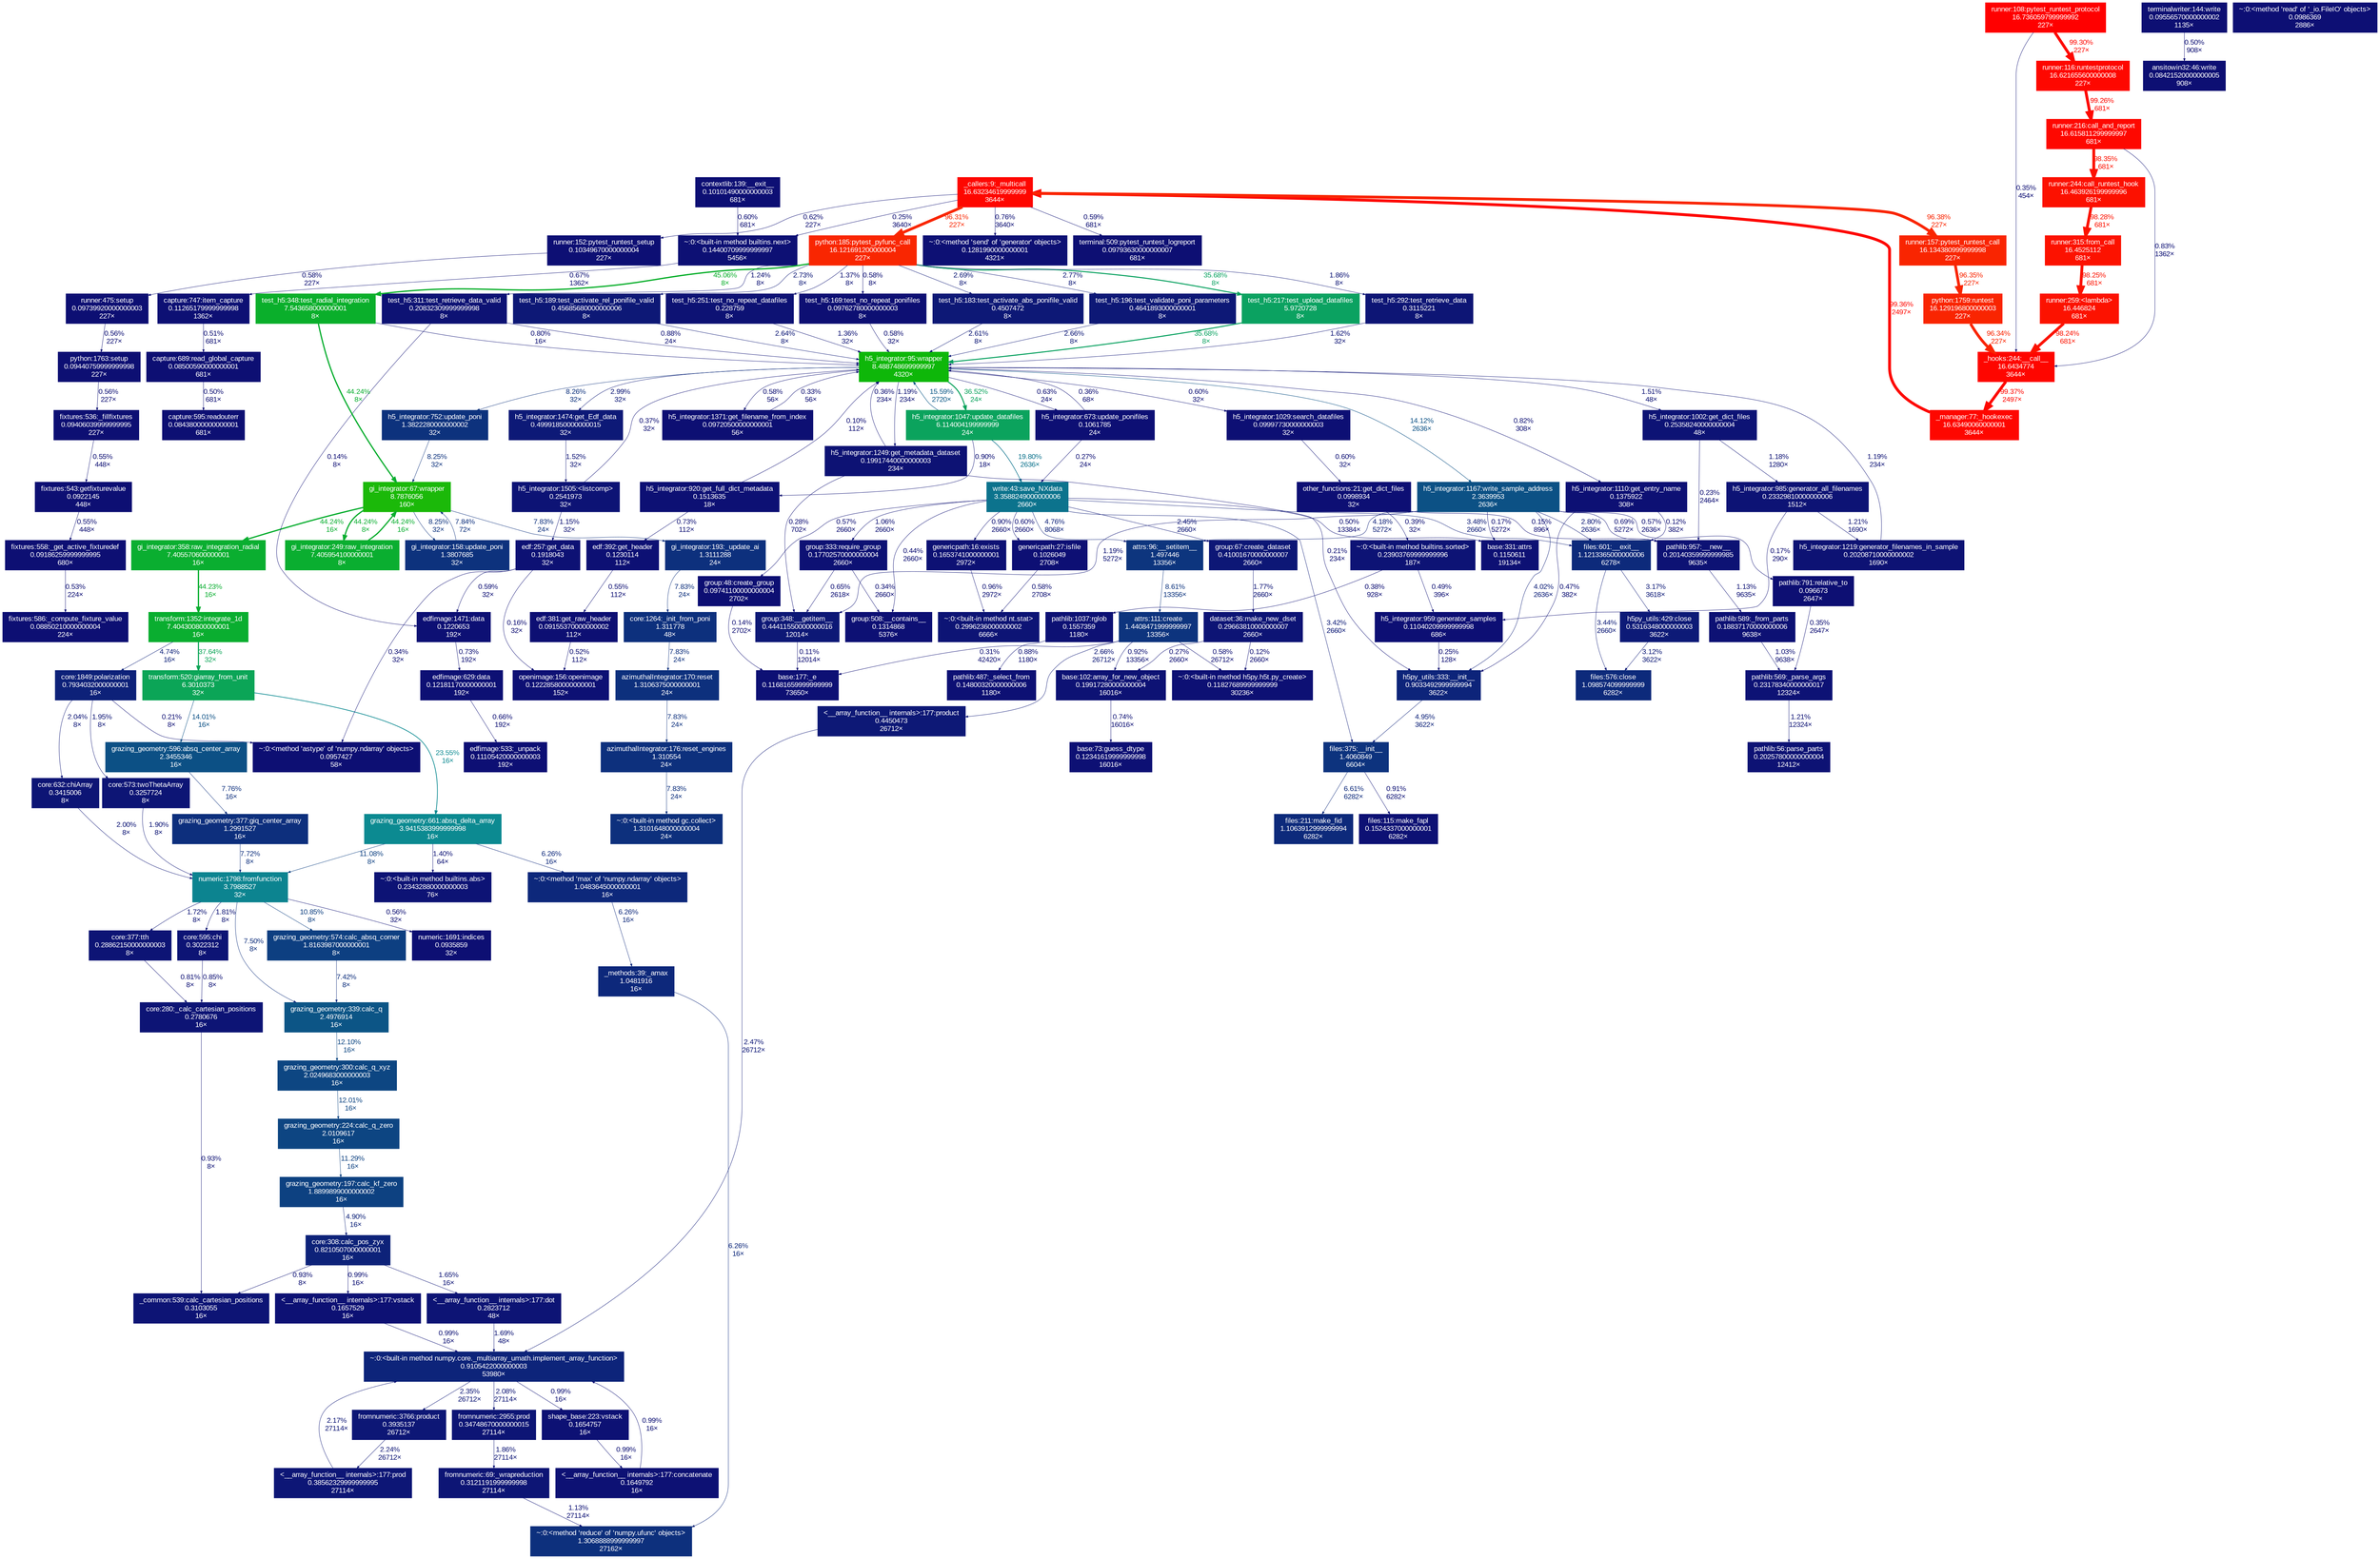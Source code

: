 digraph {
	graph [fontname=Arial, nodesep=0.125, ranksep=0.25];
	node [fontcolor=white, fontname=Arial, height=0, shape=box, style=filled, width=0];
	edge [fontname=Arial];
	66 [color="#0d0f74", fontcolor="#ffffff", fontsize="10.00", label="contextlib:139:__exit__\n0.10101490000000003\n681×", tooltip="C:\\ProgramData\\Anaconda3\\envs\\edgar\\lib\\contextlib.py"];
	66 -> 357 [arrowsize="0.35", color="#0d0f74", fontcolor="#0d0f74", fontsize="10.00", label="0.60%\n681×", labeldistance="0.50", penwidth="0.50"];
	67 [color="#0d1274", fontcolor="#ffffff", fontsize="10.00", label="pathlib:56:parse_parts\n0.20257800000000004\n12412×", tooltip="C:\\ProgramData\\Anaconda3\\envs\\edgar\\lib\\pathlib.py"];
	68 [color="#0d1275", fontcolor="#ffffff", fontsize="10.00", label="pathlib:569:_parse_args\n0.23178340000000017\n12324×", tooltip="C:\\ProgramData\\Anaconda3\\envs\\edgar\\lib\\pathlib.py"];
	68 -> 67 [arrowsize="0.35", color="#0d1274", fontcolor="#0d1274", fontsize="10.00", label="1.21%\n12324×", labeldistance="0.50", penwidth="0.50"];
	69 [color="#0d1174", fontcolor="#ffffff", fontsize="10.00", label="pathlib:1037:rglob\n0.1557359\n1180×", tooltip="C:\\ProgramData\\Anaconda3\\envs\\edgar\\lib\\pathlib.py"];
	69 -> 114 [arrowsize="0.35", color="#0d1074", fontcolor="#0d1074", fontsize="10.00", label="0.88%\n1180×", labeldistance="0.50", penwidth="0.50"];
	76 [color="#0d0f73", fontcolor="#ffffff", fontsize="10.00", label="pathlib:791:relative_to\n0.096673\n2647×", tooltip="C:\\ProgramData\\Anaconda3\\envs\\edgar\\lib\\pathlib.py"];
	76 -> 68 [arrowsize="0.35", color="#0d0e73", fontcolor="#0d0e73", fontsize="10.00", label="0.35%\n2647×", labeldistance="0.50", penwidth="0.50"];
	80 [color="#ff0000", fontcolor="#ffffff", fontsize="10.00", label="runner:108:pytest_runtest_protocol\n16.736059799999992\n227×", tooltip="C:\\ProgramData\\Anaconda3\\envs\\edgar\\lib\\site-packages\\_pytest\\runner.py"];
	80 -> 229 [arrowsize="0.35", color="#0d0e73", fontcolor="#0d0e73", fontsize="10.00", label="0.35%\n454×", labeldistance="0.50", penwidth="0.50"];
	80 -> 276 [arrowsize="1.00", color="#fe0700", fontcolor="#fe0700", fontsize="10.00", label="99.30%\n227×", labeldistance="3.97", penwidth="3.97"];
	86 [color="#0d1174", fontcolor="#ffffff", fontsize="10.00", label="pathlib:589:_from_parts\n0.18837170000000006\n9638×", tooltip="C:\\ProgramData\\Anaconda3\\envs\\edgar\\lib\\pathlib.py"];
	86 -> 68 [arrowsize="0.35", color="#0d1174", fontcolor="#0d1174", fontsize="10.00", label="1.03%\n9638×", labeldistance="0.50", penwidth="0.50"];
	87 [color="#0d1274", fontcolor="#ffffff", fontsize="10.00", label="pathlib:957:__new__\n0.20140359999999985\n9635×", tooltip="C:\\ProgramData\\Anaconda3\\envs\\edgar\\lib\\pathlib.py"];
	87 -> 86 [arrowsize="0.35", color="#0d1174", fontcolor="#0d1174", fontsize="10.00", label="1.13%\n9635×", labeldistance="0.50", penwidth="0.50"];
	101 [color="#0d1475", fontcolor="#ffffff", fontsize="10.00", label="~:0:<built-in method nt.stat>\n0.2996236000000002\n6666×", tooltip="~"];
	114 [color="#0d1074", fontcolor="#ffffff", fontsize="10.00", label="pathlib:487:_select_from\n0.14800320000000006\n1180×", tooltip="C:\\ProgramData\\Anaconda3\\envs\\edgar\\lib\\pathlib.py"];
	121 [color="#0d1074", fontcolor="#ffffff", fontsize="10.00", label="h5_integrator:920:get_full_dict_metadata\n0.1513635\n18×", tooltip="C:\\Users\\edgar1993a\\Work Folders\\Documents\\Python\\pyxscat\\pyxscat\\h5_integrator.py"];
	121 -> 156 [arrowsize="0.35", color="#0d0d73", fontcolor="#0d0d73", fontsize="10.00", label="0.10%\n112×", labeldistance="0.50", penwidth="0.50"];
	121 -> 482 [arrowsize="0.35", color="#0d1074", fontcolor="#0d1074", fontsize="10.00", label="0.73%\n112×", labeldistance="0.50", penwidth="0.50"];
	124 [color="#0d1876", fontcolor="#ffffff", fontsize="10.00", label="test_h5:189:test_activate_rel_ponifile_valid\n0.45685680000000006\n8×", tooltip="C:\\Users\\edgar1993a\\Work Folders\\Documents\\Python\\pyxscat\\pyxscat\\test\\test_h5.py"];
	124 -> 156 [arrowsize="0.35", color="#0d1876", fontcolor="#0d1876", fontsize="10.00", label="2.64%\n8×", labeldistance="0.50", penwidth="0.50"];
	125 [color="#0c5185", fontcolor="#ffffff", fontsize="10.00", label="h5_integrator:1167:write_sample_address\n2.3639953\n2636×", tooltip="C:\\Users\\edgar1993a\\Work Folders\\Documents\\Python\\pyxscat\\pyxscat\\h5_integrator.py"];
	125 -> 76 [arrowsize="0.35", color="#0d0f73", fontcolor="#0d0f73", fontsize="10.00", label="0.57%\n2636×", labeldistance="0.50", penwidth="0.50"];
	125 -> 87 [arrowsize="0.35", color="#0d1074", fontcolor="#0d1074", fontsize="10.00", label="0.69%\n5272×", labeldistance="0.50", penwidth="0.50"];
	125 -> 470 [arrowsize="0.35", color="#0d1e78", fontcolor="#0d1e78", fontsize="10.00", label="4.02%\n2636×", labeldistance="0.50", penwidth="0.50"];
	125 -> 584 [arrowsize="0.35", color="#0d1274", fontcolor="#0d1274", fontsize="10.00", label="1.19%\n5272×", labeldistance="0.50", penwidth="0.50"];
	125 -> 663 [arrowsize="0.35", color="#0d0d73", fontcolor="#0d0d73", fontsize="10.00", label="0.17%\n5272×", labeldistance="0.50", penwidth="0.50"];
	125 -> 719 [arrowsize="0.35", color="#0d1976", fontcolor="#0d1976", fontsize="10.00", label="2.80%\n2636×", labeldistance="0.50", penwidth="0.50"];
	125 -> 741 [arrowsize="0.35", color="#0d1f78", fontcolor="#0d1f78", fontsize="10.00", label="4.18%\n5272×", labeldistance="0.50", penwidth="0.50"];
	130 [color="#0d0f74", fontcolor="#ffffff", fontsize="10.00", label="other_functions:21:get_dict_files\n0.0998934\n32×", tooltip="C:\\Users\\edgar1993a\\Work Folders\\Documents\\Python\\pyxscat\\pyxscat\\other\\other_functions.py"];
	130 -> 87 [arrowsize="0.35", color="#0d0d73", fontcolor="#0d0d73", fontsize="10.00", label="0.15%\n896×", labeldistance="0.50", penwidth="0.50"];
	130 -> 853 [arrowsize="0.35", color="#0d0e73", fontcolor="#0d0e73", fontsize="10.00", label="0.39%\n32×", labeldistance="0.50", penwidth="0.50"];
	131 [color="#0d1375", fontcolor="#ffffff", fontsize="10.00", label="h5_integrator:1002:get_dict_files\n0.25358240000000004\n48×", tooltip="C:\\Users\\edgar1993a\\Work Folders\\Documents\\Python\\pyxscat\\pyxscat\\h5_integrator.py"];
	131 -> 87 [arrowsize="0.35", color="#0d0e73", fontcolor="#0d0e73", fontsize="10.00", label="0.23%\n2464×", labeldistance="0.50", penwidth="0.50"];
	131 -> 752 [arrowsize="0.35", color="#0d1274", fontcolor="#0d1274", fontsize="10.00", label="1.18%\n1280×", labeldistance="0.50", penwidth="0.50"];
	139 [color="#0d1074", fontcolor="#ffffff", fontsize="10.00", label="h5_integrator:1110:get_entry_name\n0.1375922\n308×", tooltip="C:\\Users\\edgar1993a\\Work Folders\\Documents\\Python\\pyxscat\\pyxscat\\h5_integrator.py"];
	139 -> 470 [arrowsize="0.35", color="#0d0f73", fontcolor="#0d0f73", fontsize="10.00", label="0.47%\n382×", labeldistance="0.50", penwidth="0.50"];
	139 -> 719 [arrowsize="0.35", color="#0d0d73", fontcolor="#0d0d73", fontsize="10.00", label="0.12%\n382×", labeldistance="0.50", penwidth="0.50"];
	156 [color="#0eb709", fontcolor="#ffffff", fontsize="10.00", label="h5_integrator:95:wrapper\n8.488748699999997\n4320×", tooltip="C:\\Users\\edgar1993a\\Work Folders\\Documents\\Python\\pyxscat\\pyxscat\\h5_integrator.py"];
	156 -> 125 [arrowsize="0.38", color="#0c5185", fontcolor="#0c5185", fontsize="10.00", label="14.12%\n2636×", labeldistance="0.56", penwidth="0.56"];
	156 -> 131 [arrowsize="0.35", color="#0d1375", fontcolor="#0d1375", fontsize="10.00", label="1.51%\n48×", labeldistance="0.50", penwidth="0.50"];
	156 -> 139 [arrowsize="0.35", color="#0d1074", fontcolor="#0d1074", fontsize="10.00", label="0.82%\n308×", labeldistance="0.50", penwidth="0.50"];
	156 -> 160 [arrowsize="0.35", color="#0d0f74", fontcolor="#0d0f74", fontsize="10.00", label="0.63%\n24×", labeldistance="0.50", penwidth="0.50"];
	156 -> 165 [arrowsize="0.60", color="#0ba35d", fontcolor="#0ba35d", fontsize="10.00", label="36.52%\n24×", labeldistance="1.46", penwidth="1.46"];
	156 -> 167 [arrowsize="0.35", color="#0d1977", fontcolor="#0d1977", fontsize="10.00", label="2.99%\n32×", labeldistance="0.50", penwidth="0.50"];
	156 -> 602 [arrowsize="0.35", color="#0d327d", fontcolor="#0d327d", fontsize="10.00", label="8.26%\n32×", labeldistance="0.50", penwidth="0.50"];
	156 -> 610 [arrowsize="0.35", color="#0d0f73", fontcolor="#0d0f73", fontsize="10.00", label="0.58%\n56×", labeldistance="0.50", penwidth="0.50"];
	156 -> 739 [arrowsize="0.35", color="#0d1274", fontcolor="#0d1274", fontsize="10.00", label="1.19%\n234×", labeldistance="0.50", penwidth="0.50"];
	156 -> 1044 [arrowsize="0.35", color="#0d0f74", fontcolor="#0d0f74", fontsize="10.00", label="0.60%\n32×", labeldistance="0.50", penwidth="0.50"];
	157 [color="#1bb909", fontcolor="#ffffff", fontsize="10.00", label="gi_integrator:67:wrapper\n8.7876056\n160×", tooltip="C:\\Users\\edgar1993a\\Work Folders\\Documents\\Python\\pyxscat\\pyxscat\\gi_integrator.py"];
	157 -> 164 [arrowsize="0.35", color="#0d307d", fontcolor="#0d307d", fontsize="10.00", label="7.83%\n24×", labeldistance="0.50", penwidth="0.50"];
	157 -> 168 [arrowsize="0.67", color="#0aae30", fontcolor="#0aae30", fontsize="10.00", label="44.24%\n16×", labeldistance="1.77", penwidth="1.77"];
	157 -> 511 [arrowsize="0.67", color="#0aae30", fontcolor="#0aae30", fontsize="10.00", label="44.24%\n8×", labeldistance="1.77", penwidth="1.77"];
	157 -> 776 [arrowsize="0.35", color="#0d327d", fontcolor="#0d327d", fontsize="10.00", label="8.25%\n32×", labeldistance="0.50", penwidth="0.50"];
	160 [color="#0d0f74", fontcolor="#ffffff", fontsize="10.00", label="h5_integrator:673:update_ponifiles\n0.1061785\n24×", tooltip="C:\\Users\\edgar1993a\\Work Folders\\Documents\\Python\\pyxscat\\pyxscat\\h5_integrator.py"];
	160 -> 156 [arrowsize="0.35", color="#0d0e73", fontcolor="#0d0e73", fontsize="10.00", label="0.36%\n68×", labeldistance="0.50", penwidth="0.50"];
	160 -> 731 [arrowsize="0.35", color="#0d0e73", fontcolor="#0d0e73", fontsize="10.00", label="0.27%\n24×", labeldistance="0.50", penwidth="0.50"];
	164 [color="#0d307d", fontcolor="#ffffff", fontsize="10.00", label="gi_integrator:193:_update_ai\n1.3111288\n24×", tooltip="C:\\Users\\edgar1993a\\Work Folders\\Documents\\Python\\pyxscat\\pyxscat\\gi_integrator.py"];
	164 -> 769 [arrowsize="0.35", color="#0d307d", fontcolor="#0d307d", fontsize="10.00", label="7.83%\n24×", labeldistance="0.50", penwidth="0.50"];
	165 [color="#0ba35d", fontcolor="#ffffff", fontsize="10.00", label="h5_integrator:1047:update_datafiles\n6.114004199999999\n24×", tooltip="C:\\Users\\edgar1993a\\Work Folders\\Documents\\Python\\pyxscat\\pyxscat\\h5_integrator.py"];
	165 -> 121 [arrowsize="0.35", color="#0d1074", fontcolor="#0d1074", fontsize="10.00", label="0.90%\n18×", labeldistance="0.50", penwidth="0.50"];
	165 -> 156 [arrowsize="0.39", color="#0c5987", fontcolor="#0c5987", fontsize="10.00", label="15.59%\n2720×", labeldistance="0.62", penwidth="0.62"];
	165 -> 731 [arrowsize="0.44", color="#0c728c", fontcolor="#0c728c", fontsize="10.00", label="19.80%\n2636×", labeldistance="0.79", penwidth="0.79"];
	167 [color="#0d1977", fontcolor="#ffffff", fontsize="10.00", label="h5_integrator:1474:get_Edf_data\n0.49991850000000015\n32×", tooltip="C:\\Users\\edgar1993a\\Work Folders\\Documents\\Python\\pyxscat\\pyxscat\\h5_integrator.py"];
	167 -> 761 [arrowsize="0.35", color="#0d1375", fontcolor="#0d1375", fontsize="10.00", label="1.52%\n32×", labeldistance="0.50", penwidth="0.50"];
	168 [color="#0aae30", fontcolor="#ffffff", fontsize="10.00", label="gi_integrator:358:raw_integration_radial\n7.405570600000001\n16×", tooltip="C:\\Users\\edgar1993a\\Work Folders\\Documents\\Python\\pyxscat\\pyxscat\\gi_integrator.py"];
	168 -> 537 [arrowsize="0.67", color="#0aae30", fontcolor="#0aae30", fontsize="10.00", label="44.23%\n16×", labeldistance="1.77", penwidth="1.77"];
	210 [color="#0d0f73", fontcolor="#ffffff", fontsize="10.00", label="ansitowin32:46:write\n0.08421520000000005\n908×", tooltip="C:\\ProgramData\\Anaconda3\\envs\\edgar\\lib\\site-packages\\colorama\\ansitowin32.py"];
	211 [color="#0d0f73", fontcolor="#ffffff", fontsize="10.00", label="terminalwriter:144:write\n0.09556570000000002\n1135×", tooltip="C:\\ProgramData\\Anaconda3\\envs\\edgar\\lib\\site-packages\\_pytest\\_io\\terminalwriter.py"];
	211 -> 210 [arrowsize="0.35", color="#0d0f73", fontcolor="#0d0f73", fontsize="10.00", label="0.50%\n908×", labeldistance="0.50", penwidth="0.50"];
	228 [color="#fe0700", fontcolor="#ffffff", fontsize="10.00", label="_manager:77:_hookexec\n16.63490060000001\n3644×", tooltip="C:\\ProgramData\\Anaconda3\\envs\\edgar\\lib\\site-packages\\pluggy\\_manager.py"];
	228 -> 230 [arrowsize="1.00", color="#fe0700", fontcolor="#fe0700", fontsize="10.00", label="99.36%\n2497×", labeldistance="3.97", penwidth="3.97"];
	229 [color="#fe0600", fontcolor="#ffffff", fontsize="10.00", label="_hooks:244:__call__\n16.6434774\n3644×", tooltip="C:\\ProgramData\\Anaconda3\\envs\\edgar\\lib\\site-packages\\pluggy\\_hooks.py"];
	229 -> 228 [arrowsize="1.00", color="#fe0700", fontcolor="#fe0700", fontsize="10.00", label="99.37%\n2497×", labeldistance="3.97", penwidth="3.97"];
	230 [color="#fe0700", fontcolor="#ffffff", fontsize="10.00", label="_callers:9:_multicall\n16.63234619999999\n3644×", tooltip="C:\\ProgramData\\Anaconda3\\envs\\edgar\\lib\\site-packages\\pluggy\\_callers.py"];
	230 -> 241 [arrowsize="0.35", color="#0d0f73", fontcolor="#0d0f73", fontsize="10.00", label="0.59%\n681×", labeldistance="0.50", penwidth="0.50"];
	230 -> 258 [arrowsize="0.98", color="#f92601", fontcolor="#f92601", fontsize="10.00", label="96.31%\n227×", labeldistance="3.85", penwidth="3.85"];
	230 -> 328 [arrowsize="0.35", color="#0d0f74", fontcolor="#0d0f74", fontsize="10.00", label="0.62%\n227×", labeldistance="0.50", penwidth="0.50"];
	230 -> 329 [arrowsize="0.98", color="#f92501", fontcolor="#f92501", fontsize="10.00", label="96.38%\n227×", labeldistance="3.86", penwidth="3.86"];
	230 -> 357 [arrowsize="0.35", color="#0d0e73", fontcolor="#0d0e73", fontsize="10.00", label="0.25%\n3640×", labeldistance="0.50", penwidth="0.50"];
	230 -> 358 [arrowsize="0.35", color="#0d1074", fontcolor="#0d1074", fontsize="10.00", label="0.76%\n3640×", labeldistance="0.50", penwidth="0.50"];
	238 [color="#fe0800", fontcolor="#ffffff", fontsize="10.00", label="runner:216:call_and_report\n16.615811299999997\n681×", tooltip="C:\\ProgramData\\Anaconda3\\envs\\edgar\\lib\\site-packages\\_pytest\\runner.py"];
	238 -> 229 [arrowsize="0.35", color="#0d1074", fontcolor="#0d1074", fontsize="10.00", label="0.83%\n1362×", labeldistance="0.50", penwidth="0.50"];
	238 -> 277 [arrowsize="0.99", color="#fc1100", fontcolor="#fc1100", fontsize="10.00", label="98.35%\n681×", labeldistance="3.93", penwidth="3.93"];
	239 [color="#fc1200", fontcolor="#ffffff", fontsize="10.00", label="runner:259:<lambda>\n16.446824\n681×", tooltip="C:\\ProgramData\\Anaconda3\\envs\\edgar\\lib\\site-packages\\_pytest\\runner.py"];
	239 -> 229 [arrowsize="0.99", color="#fc1200", fontcolor="#fc1200", fontsize="10.00", label="98.24%\n681×", labeldistance="3.93", penwidth="3.93"];
	240 [color="#f92501", fontcolor="#ffffff", fontsize="10.00", label="python:1759:runtest\n16.129196800000003\n227×", tooltip="C:\\ProgramData\\Anaconda3\\envs\\edgar\\lib\\site-packages\\_pytest\\python.py"];
	240 -> 229 [arrowsize="0.98", color="#f92501", fontcolor="#f92501", fontsize="10.00", label="96.34%\n227×", labeldistance="3.85", penwidth="3.85"];
	241 [color="#0d0f73", fontcolor="#ffffff", fontsize="10.00", label="terminal:509:pytest_runtest_logreport\n0.09793630000000007\n681×", tooltip="C:\\ProgramData\\Anaconda3\\envs\\edgar\\lib\\site-packages\\_pytest\\terminal.py"];
	258 [color="#f92601", fontcolor="#ffffff", fontsize="10.00", label="python:185:pytest_pyfunc_call\n16.121691200000004\n227×", tooltip="C:\\ProgramData\\Anaconda3\\envs\\edgar\\lib\\site-packages\\_pytest\\python.py"];
	258 -> 124 [arrowsize="0.35", color="#0d1876", fontcolor="#0d1876", fontsize="10.00", label="2.73%\n8×", labeldistance="0.50", penwidth="0.50"];
	258 -> 461 [arrowsize="0.35", color="#0d1274", fontcolor="#0d1274", fontsize="10.00", label="1.37%\n8×", labeldistance="0.50", penwidth="0.50"];
	258 -> 628 [arrowsize="0.35", color="#0d0f73", fontcolor="#0d0f73", fontsize="10.00", label="0.58%\n8×", labeldistance="0.50", penwidth="0.50"];
	258 -> 749 [arrowsize="0.35", color="#0d1876", fontcolor="#0d1876", fontsize="10.00", label="2.69%\n8×", labeldistance="0.50", penwidth="0.50"];
	258 -> 750 [arrowsize="0.35", color="#0d1876", fontcolor="#0d1876", fontsize="10.00", label="2.77%\n8×", labeldistance="0.50", penwidth="0.50"];
	258 -> 753 [arrowsize="0.60", color="#0ba261", fontcolor="#0ba261", fontsize="10.00", label="35.68%\n8×", labeldistance="1.43", penwidth="1.43"];
	258 -> 762 [arrowsize="0.35", color="#0d1575", fontcolor="#0d1575", fontsize="10.00", label="1.86%\n8×", labeldistance="0.50", penwidth="0.50"];
	258 -> 763 [arrowsize="0.35", color="#0d1274", fontcolor="#0d1274", fontsize="10.00", label="1.24%\n8×", labeldistance="0.50", penwidth="0.50"];
	258 -> 764 [arrowsize="0.67", color="#0aaf2b", fontcolor="#0aaf2b", fontsize="10.00", label="45.06%\n8×", labeldistance="1.80", penwidth="1.80"];
	276 [color="#fe0700", fontcolor="#ffffff", fontsize="10.00", label="runner:116:runtestprotocol\n16.621655600000008\n227×", tooltip="C:\\ProgramData\\Anaconda3\\envs\\edgar\\lib\\site-packages\\_pytest\\runner.py"];
	276 -> 238 [arrowsize="1.00", color="#fe0800", fontcolor="#fe0800", fontsize="10.00", label="99.26%\n681×", labeldistance="3.97", penwidth="3.97"];
	277 [color="#fc1100", fontcolor="#ffffff", fontsize="10.00", label="runner:244:call_runtest_hook\n16.463926199999996\n681×", tooltip="C:\\ProgramData\\Anaconda3\\envs\\edgar\\lib\\site-packages\\_pytest\\runner.py"];
	277 -> 332 [arrowsize="0.99", color="#fc1200", fontcolor="#fc1200", fontsize="10.00", label="98.28%\n681×", labeldistance="3.93", penwidth="3.93"];
	294 [color="#0d0f73", fontcolor="#ffffff", fontsize="10.00", label="runner:475:setup\n0.09739920000000003\n227×", tooltip="C:\\ProgramData\\Anaconda3\\envs\\edgar\\lib\\site-packages\\_pytest\\runner.py"];
	294 -> 319 [arrowsize="0.35", color="#0d0f73", fontcolor="#0d0f73", fontsize="10.00", label="0.56%\n227×", labeldistance="0.50", penwidth="0.50"];
	309 [color="#0d1074", fontcolor="#ffffff", fontsize="10.00", label="capture:747:item_capture\n0.11265179999999998\n1362×", tooltip="C:\\ProgramData\\Anaconda3\\envs\\edgar\\lib\\site-packages\\_pytest\\capture.py"];
	309 -> 354 [arrowsize="0.35", color="#0d0f73", fontcolor="#0d0f73", fontsize="10.00", label="0.51%\n681×", labeldistance="0.50", penwidth="0.50"];
	318 [color="#0d0f73", fontcolor="#ffffff", fontsize="10.00", label="fixtures:536:_fillfixtures\n0.09406039999999995\n227×", tooltip="C:\\ProgramData\\Anaconda3\\envs\\edgar\\lib\\site-packages\\_pytest\\fixtures.py"];
	318 -> 789 [arrowsize="0.35", color="#0d0f73", fontcolor="#0d0f73", fontsize="10.00", label="0.55%\n448×", labeldistance="0.50", penwidth="0.50"];
	319 [color="#0d0f73", fontcolor="#ffffff", fontsize="10.00", label="python:1763:setup\n0.09440759999999998\n227×", tooltip="C:\\ProgramData\\Anaconda3\\envs\\edgar\\lib\\site-packages\\_pytest\\python.py"];
	319 -> 318 [arrowsize="0.35", color="#0d0f73", fontcolor="#0d0f73", fontsize="10.00", label="0.56%\n227×", labeldistance="0.50", penwidth="0.50"];
	328 [color="#0d0f74", fontcolor="#ffffff", fontsize="10.00", label="runner:152:pytest_runtest_setup\n0.10349670000000004\n227×", tooltip="C:\\ProgramData\\Anaconda3\\envs\\edgar\\lib\\site-packages\\_pytest\\runner.py"];
	328 -> 294 [arrowsize="0.35", color="#0d0f73", fontcolor="#0d0f73", fontsize="10.00", label="0.58%\n227×", labeldistance="0.50", penwidth="0.50"];
	329 [color="#f92501", fontcolor="#ffffff", fontsize="10.00", label="runner:157:pytest_runtest_call\n16.134380999999998\n227×", tooltip="C:\\ProgramData\\Anaconda3\\envs\\edgar\\lib\\site-packages\\_pytest\\runner.py"];
	329 -> 240 [arrowsize="0.98", color="#f92501", fontcolor="#f92501", fontsize="10.00", label="96.35%\n227×", labeldistance="3.85", penwidth="3.85"];
	332 [color="#fc1200", fontcolor="#ffffff", fontsize="10.00", label="runner:315:from_call\n16.4525112\n681×", tooltip="C:\\ProgramData\\Anaconda3\\envs\\edgar\\lib\\site-packages\\_pytest\\runner.py"];
	332 -> 239 [arrowsize="0.99", color="#fc1200", fontcolor="#fc1200", fontsize="10.00", label="98.25%\n681×", labeldistance="3.93", penwidth="3.93"];
	349 [color="#0d0f73", fontcolor="#ffffff", fontsize="10.00", label="capture:595:readouterr\n0.08438000000000001\n681×", tooltip="C:\\ProgramData\\Anaconda3\\envs\\edgar\\lib\\site-packages\\_pytest\\capture.py"];
	354 [color="#0d0f73", fontcolor="#ffffff", fontsize="10.00", label="capture:689:read_global_capture\n0.08500590000000001\n681×", tooltip="C:\\ProgramData\\Anaconda3\\envs\\edgar\\lib\\site-packages\\_pytest\\capture.py"];
	354 -> 349 [arrowsize="0.35", color="#0d0f73", fontcolor="#0d0f73", fontsize="10.00", label="0.50%\n681×", labeldistance="0.50", penwidth="0.50"];
	357 [color="#0d1074", fontcolor="#ffffff", fontsize="10.00", label="~:0:<built-in method builtins.next>\n0.14400709999999997\n5456×", tooltip="~"];
	357 -> 309 [arrowsize="0.35", color="#0d1074", fontcolor="#0d1074", fontsize="10.00", label="0.67%\n1362×", labeldistance="0.50", penwidth="0.50"];
	358 [color="#0d1074", fontcolor="#ffffff", fontsize="10.00", label="~:0:<method 'send' of 'generator' objects>\n0.1281990000000001\n4321×", tooltip="~"];
	407 [color="#0d0f74", fontcolor="#ffffff", fontsize="10.00", label="genericpath:27:isfile\n0.1026049\n2708×", tooltip="C:\\ProgramData\\Anaconda3\\envs\\edgar\\lib\\genericpath.py"];
	407 -> 101 [arrowsize="0.35", color="#0d0f73", fontcolor="#0d0f73", fontsize="10.00", label="0.58%\n2708×", labeldistance="0.50", penwidth="0.50"];
	408 [color="#0d1174", fontcolor="#ffffff", fontsize="10.00", label="genericpath:16:exists\n0.1653741000000001\n2972×", tooltip="C:\\ProgramData\\Anaconda3\\envs\\edgar\\lib\\genericpath.py"];
	408 -> 101 [arrowsize="0.35", color="#0d1174", fontcolor="#0d1174", fontsize="10.00", label="0.96%\n2972×", labeldistance="0.50", penwidth="0.50"];
	436 [color="#0d0f74", fontcolor="#ffffff", fontsize="10.00", label="~:0:<method 'read' of '_io.FileIO' objects>\n0.0986369\n2886×", tooltip="~"];
	441 [color="#0d0f74", fontcolor="#ffffff", fontsize="10.00", label="edfimage:533:_unpack\n0.11105420000000003\n192×", tooltip="C:\\ProgramData\\Anaconda3\\envs\\edgar\\lib\\site-packages\\fabio\\edfimage.py"];
	461 [color="#0d1274", fontcolor="#ffffff", fontsize="10.00", label="test_h5:251:test_no_repeat_datafiles\n0.228759\n8×", tooltip="C:\\Users\\edgar1993a\\Work Folders\\Documents\\Python\\pyxscat\\pyxscat\\test\\test_h5.py"];
	461 -> 156 [arrowsize="0.35", color="#0d1274", fontcolor="#0d1274", fontsize="10.00", label="1.36%\n32×", labeldistance="0.50", penwidth="0.50"];
	466 [color="#0d1575", fontcolor="#ffffff", fontsize="10.00", label="core:573:twoThetaArray\n0.3257724\n8×", tooltip="C:\\ProgramData\\Anaconda3\\envs\\edgar\\lib\\site-packages\\pyFAI\\geometry\\core.py"];
	466 -> 1103 [arrowsize="0.35", color="#0d1575", fontcolor="#0d1575", fontsize="10.00", label="1.90%\n8×", labeldistance="0.50", penwidth="0.50"];
	467 [color="#0d1575", fontcolor="#ffffff", fontsize="10.00", label="core:632:chiArray\n0.3415006\n8×", tooltip="C:\\ProgramData\\Anaconda3\\envs\\edgar\\lib\\site-packages\\pyFAI\\geometry\\core.py"];
	467 -> 1103 [arrowsize="0.35", color="#0d1575", fontcolor="#0d1575", fontsize="10.00", label="2.00%\n8×", labeldistance="0.50", penwidth="0.50"];
	468 [color="#0d2179", fontcolor="#ffffff", fontsize="10.00", label="core:1849:polarization\n0.7934032000000001\n16×", tooltip="C:\\ProgramData\\Anaconda3\\envs\\edgar\\lib\\site-packages\\pyFAI\\geometry\\core.py"];
	468 -> 466 [arrowsize="0.35", color="#0d1575", fontcolor="#0d1575", fontsize="10.00", label="1.95%\n8×", labeldistance="0.50", penwidth="0.50"];
	468 -> 467 [arrowsize="0.35", color="#0d1575", fontcolor="#0d1575", fontsize="10.00", label="2.04%\n8×", labeldistance="0.50", penwidth="0.50"];
	468 -> 1094 [arrowsize="0.35", color="#0d0e73", fontcolor="#0d0e73", fontsize="10.00", label="0.21%\n8×", labeldistance="0.50", penwidth="0.50"];
	470 [color="#0d247a", fontcolor="#ffffff", fontsize="10.00", label="h5py_utils:333:__init__\n0.9033492999999994\n3622×", tooltip="C:\\ProgramData\\Anaconda3\\envs\\edgar\\lib\\site-packages\\silx\\io\\h5py_utils.py"];
	470 -> 566 [arrowsize="0.35", color="#0d2279", fontcolor="#0d2279", fontsize="10.00", label="4.95%\n3622×", labeldistance="0.50", penwidth="0.50"];
	475 [color="#0d307d", fontcolor="#ffffff", fontsize="10.00", label="azimuthalIntegrator:176:reset_engines\n1.310554\n24×", tooltip="C:\\ProgramData\\Anaconda3\\envs\\edgar\\lib\\site-packages\\pyFAI\\azimuthalIntegrator.py"];
	475 -> 982 [arrowsize="0.35", color="#0d307d", fontcolor="#0d307d", fontsize="10.00", label="7.83%\n24×", labeldistance="0.50", penwidth="0.50"];
	480 [color="#0d1575", fontcolor="#ffffff", fontsize="10.00", label="fromnumeric:69:_wrapreduction\n0.3121191999999998\n27114×", tooltip="C:\\ProgramData\\Anaconda3\\envs\\edgar\\lib\\site-packages\\numpy\\core\\fromnumeric.py"];
	480 -> 803 [arrowsize="0.35", color="#0d1174", fontcolor="#0d1174", fontsize="10.00", label="1.13%\n27114×", labeldistance="0.50", penwidth="0.50"];
	482 [color="#0d1074", fontcolor="#ffffff", fontsize="10.00", label="edf:392:get_header\n0.1230114\n112×", tooltip="C:\\Users\\edgar1993a\\Work Folders\\Documents\\Python\\pyxscat\\pyxscat\\edf.py"];
	482 -> 1031 [arrowsize="0.35", color="#0d0f73", fontcolor="#0d0f73", fontsize="10.00", label="0.55%\n112×", labeldistance="0.50", penwidth="0.50"];
	511 [color="#0aae30", fontcolor="#ffffff", fontsize="10.00", label="gi_integrator:249:raw_integration\n7.405954100000001\n8×", tooltip="C:\\Users\\edgar1993a\\Work Folders\\Documents\\Python\\pyxscat\\pyxscat\\gi_integrator.py"];
	511 -> 157 [arrowsize="0.67", color="#0aae30", fontcolor="#0aae30", fontsize="10.00", label="44.24%\n16×", labeldistance="1.77", penwidth="1.77"];
	537 [color="#0aae30", fontcolor="#ffffff", fontsize="10.00", label="transform:1352:integrate_1d\n7.404300800000001\n16×", tooltip="C:\\ProgramData\\Anaconda3\\envs\\edgar\\lib\\site-packages\\pygix\\transform.py"];
	537 -> 468 [arrowsize="0.35", color="#0d2179", fontcolor="#0d2179", fontsize="10.00", label="4.74%\n16×", labeldistance="0.50", penwidth="0.50"];
	537 -> 1159 [arrowsize="0.61", color="#0ba557", fontcolor="#0ba557", fontsize="10.00", label="37.64%\n32×", labeldistance="1.51", penwidth="1.51"];
	566 [color="#0d337e", fontcolor="#ffffff", fontsize="10.00", label="files:375:__init__\n1.4060849\n6604×", tooltip="C:\\ProgramData\\Anaconda3\\envs\\edgar\\lib\\site-packages\\h5py\\_hl\\files.py"];
	566 -> 661 [arrowsize="0.35", color="#0d2a7b", fontcolor="#0d2a7b", fontsize="10.00", label="6.61%\n6282×", labeldistance="0.50", penwidth="0.50"];
	566 -> 729 [arrowsize="0.35", color="#0d1174", fontcolor="#0d1174", fontsize="10.00", label="0.91%\n6282×", labeldistance="0.50", penwidth="0.50"];
	580 [color="#0d1074", fontcolor="#ffffff", fontsize="10.00", label="base:73:guess_dtype\n0.12341619999999998\n16016×", tooltip="C:\\ProgramData\\Anaconda3\\envs\\edgar\\lib\\site-packages\\h5py\\_hl\\base.py"];
	581 [color="#0d1274", fontcolor="#ffffff", fontsize="10.00", label="base:102:array_for_new_object\n0.19917280000000004\n16016×", tooltip="C:\\ProgramData\\Anaconda3\\envs\\edgar\\lib\\site-packages\\h5py\\_hl\\base.py"];
	581 -> 580 [arrowsize="0.35", color="#0d1074", fontcolor="#0d1074", fontsize="10.00", label="0.74%\n16016×", labeldistance="0.50", penwidth="0.50"];
	582 [color="#0d1074", fontcolor="#ffffff", fontsize="10.00", label="base:177:_e\n0.11681659999999999\n73650×", tooltip="C:\\ProgramData\\Anaconda3\\envs\\edgar\\lib\\site-packages\\h5py\\_hl\\base.py"];
	584 [color="#0d1876", fontcolor="#ffffff", fontsize="10.00", label="group:348:__getitem__\n0.44411550000000016\n12014×", tooltip="C:\\ProgramData\\Anaconda3\\envs\\edgar\\lib\\site-packages\\h5py\\_hl\\group.py"];
	584 -> 582 [arrowsize="0.35", color="#0d0d73", fontcolor="#0d0d73", fontsize="10.00", label="0.11%\n12014×", labeldistance="0.50", penwidth="0.50"];
	585 [color="#0d347e", fontcolor="#ffffff", fontsize="10.00", label="attrs:111:create\n1.4408471999999997\n13356×", tooltip="C:\\ProgramData\\Anaconda3\\envs\\edgar\\lib\\site-packages\\h5py\\_hl\\attrs.py"];
	585 -> 581 [arrowsize="0.35", color="#0d1174", fontcolor="#0d1174", fontsize="10.00", label="0.92%\n13356×", labeldistance="0.50", penwidth="0.50"];
	585 -> 582 [arrowsize="0.35", color="#0d0e73", fontcolor="#0d0e73", fontsize="10.00", label="0.31%\n42420×", labeldistance="0.50", penwidth="0.50"];
	585 -> 704 [arrowsize="0.35", color="#0d1876", fontcolor="#0d1876", fontsize="10.00", label="2.66%\n26712×", labeldistance="0.50", penwidth="0.50"];
	585 -> 820 [arrowsize="0.35", color="#0d0f73", fontcolor="#0d0f73", fontsize="10.00", label="0.58%\n26712×", labeldistance="0.50", penwidth="0.50"];
	596 [color="#0d1475", fontcolor="#ffffff", fontsize="10.00", label="dataset:36:make_new_dset\n0.29663810000000007\n2660×", tooltip="C:\\ProgramData\\Anaconda3\\envs\\edgar\\lib\\site-packages\\h5py\\_hl\\dataset.py"];
	596 -> 581 [arrowsize="0.35", color="#0d0e73", fontcolor="#0d0e73", fontsize="10.00", label="0.27%\n2660×", labeldistance="0.50", penwidth="0.50"];
	596 -> 820 [arrowsize="0.35", color="#0d0d73", fontcolor="#0d0d73", fontsize="10.00", label="0.12%\n2660×", labeldistance="0.50", penwidth="0.50"];
	602 [color="#0d327d", fontcolor="#ffffff", fontsize="10.00", label="h5_integrator:752:update_poni\n1.3822280000000002\n32×", tooltip="C:\\Users\\edgar1993a\\Work Folders\\Documents\\Python\\pyxscat\\pyxscat\\h5_integrator.py"];
	602 -> 157 [arrowsize="0.35", color="#0d327d", fontcolor="#0d327d", fontsize="10.00", label="8.25%\n32×", labeldistance="0.50", penwidth="0.50"];
	607 [color="#0d1174", fontcolor="#ffffff", fontsize="10.00", label="group:333:require_group\n0.17702570000000004\n2660×", tooltip="C:\\ProgramData\\Anaconda3\\envs\\edgar\\lib\\site-packages\\h5py\\_hl\\group.py"];
	607 -> 584 [arrowsize="0.35", color="#0d0f74", fontcolor="#0d0f74", fontsize="10.00", label="0.65%\n2618×", labeldistance="0.50", penwidth="0.50"];
	607 -> 665 [arrowsize="0.35", color="#0d0e73", fontcolor="#0d0e73", fontsize="10.00", label="0.34%\n2660×", labeldistance="0.50", penwidth="0.50"];
	609 [color="#0d1074", fontcolor="#ffffff", fontsize="10.00", label="openimage:156:openimage\n0.12228580000000001\n152×", tooltip="C:\\ProgramData\\Anaconda3\\envs\\edgar\\lib\\site-packages\\fabio\\openimage.py"];
	610 [color="#0d0f73", fontcolor="#ffffff", fontsize="10.00", label="h5_integrator:1371:get_filename_from_index\n0.09720500000000001\n56×", tooltip="C:\\Users\\edgar1993a\\Work Folders\\Documents\\Python\\pyxscat\\pyxscat\\h5_integrator.py"];
	610 -> 156 [arrowsize="0.35", color="#0d0e73", fontcolor="#0d0e73", fontsize="10.00", label="0.33%\n56×", labeldistance="0.50", penwidth="0.50"];
	612 [color="#0d1174", fontcolor="#ffffff", fontsize="10.00", label="shape_base:223:vstack\n0.1654757\n16×", tooltip="C:\\ProgramData\\Anaconda3\\envs\\edgar\\lib\\site-packages\\numpy\\core\\shape_base.py"];
	612 -> 795 [arrowsize="0.35", color="#0d1174", fontcolor="#0d1174", fontsize="10.00", label="0.99%\n16×", labeldistance="0.50", penwidth="0.50"];
	628 [color="#0d0f73", fontcolor="#ffffff", fontsize="10.00", label="test_h5:169:test_no_repeat_ponifiles\n0.09762780000000003\n8×", tooltip="C:\\Users\\edgar1993a\\Work Folders\\Documents\\Python\\pyxscat\\pyxscat\\test\\test_h5.py"];
	628 -> 156 [arrowsize="0.35", color="#0d0f73", fontcolor="#0d0f73", fontsize="10.00", label="0.58%\n32×", labeldistance="0.50", penwidth="0.50"];
	640 [color="#0d0f73", fontcolor="#ffffff", fontsize="10.00", label="numeric:1691:indices\n0.0935859\n32×", tooltip="C:\\ProgramData\\Anaconda3\\envs\\edgar\\lib\\site-packages\\numpy\\core\\numeric.py"];
	661 [color="#0d2a7b", fontcolor="#ffffff", fontsize="10.00", label="files:211:make_fid\n1.1063912999999994\n6282×", tooltip="C:\\ProgramData\\Anaconda3\\envs\\edgar\\lib\\site-packages\\h5py\\_hl\\files.py"];
	663 [color="#0d1074", fontcolor="#ffffff", fontsize="10.00", label="base:331:attrs\n0.1150611\n19134×", tooltip="C:\\ProgramData\\Anaconda3\\envs\\edgar\\lib\\site-packages\\h5py\\_hl\\base.py"];
	664 [color="#0d0f73", fontcolor="#ffffff", fontsize="10.00", label="group:48:create_group\n0.09741100000000004\n2702×", tooltip="C:\\ProgramData\\Anaconda3\\envs\\edgar\\lib\\site-packages\\h5py\\_hl\\group.py"];
	664 -> 582 [arrowsize="0.35", color="#0d0d73", fontcolor="#0d0d73", fontsize="10.00", label="0.14%\n2702×", labeldistance="0.50", penwidth="0.50"];
	665 [color="#0d1074", fontcolor="#ffffff", fontsize="10.00", label="group:508:__contains__\n0.1314868\n5376×", tooltip="C:\\ProgramData\\Anaconda3\\envs\\edgar\\lib\\site-packages\\h5py\\_hl\\group.py"];
	669 [color="#0d0f73", fontcolor="#ffffff", fontsize="10.00", label="fixtures:586:_compute_fixture_value\n0.08850210000000004\n224×", tooltip="C:\\ProgramData\\Anaconda3\\envs\\edgar\\lib\\site-packages\\_pytest\\fixtures.py"];
	697 [color="#0d2f7d", fontcolor="#ffffff", fontsize="10.00", label="grazing_geometry:377:giq_center_array\n1.2991527\n16×", tooltip="C:\\ProgramData\\Anaconda3\\envs\\edgar\\lib\\site-packages\\pygix\\grazing_geometry.py"];
	697 -> 1103 [arrowsize="0.35", color="#0d2f7d", fontcolor="#0d2f7d", fontsize="10.00", label="7.72%\n8×", labeldistance="0.50", penwidth="0.50"];
	698 [color="#0c8a91", fontcolor="#ffffff", fontsize="10.00", label="grazing_geometry:661:absq_delta_array\n3.9415383999999998\n16×", tooltip="C:\\ProgramData\\Anaconda3\\envs\\edgar\\lib\\site-packages\\pygix\\grazing_geometry.py"];
	698 -> 1103 [arrowsize="0.35", color="#0d4081", fontcolor="#0d4081", fontsize="10.00", label="11.08%\n8×", labeldistance="0.50", penwidth="0.50"];
	698 -> 1108 [arrowsize="0.35", color="#0d287b", fontcolor="#0d287b", fontsize="10.00", label="6.26%\n16×", labeldistance="0.50", penwidth="0.50"];
	698 -> 1193 [arrowsize="0.35", color="#0d1375", fontcolor="#0d1375", fontsize="10.00", label="1.40%\n64×", labeldistance="0.50", penwidth="0.50"];
	701 [color="#0d1575", fontcolor="#ffffff", fontsize="10.00", label="fromnumeric:2955:prod\n0.34748670000000015\n27114×", tooltip="C:\\ProgramData\\Anaconda3\\envs\\edgar\\lib\\site-packages\\numpy\\core\\fromnumeric.py"];
	701 -> 480 [arrowsize="0.35", color="#0d1575", fontcolor="#0d1575", fontsize="10.00", label="1.86%\n27114×", labeldistance="0.50", penwidth="0.50"];
	703 [color="#0d1676", fontcolor="#ffffff", fontsize="10.00", label="<__array_function__ internals>:177:prod\n0.38562329999999995\n27114×", tooltip="<__array_function__ internals>"];
	703 -> 705 [arrowsize="0.35", color="#0d1676", fontcolor="#0d1676", fontsize="10.00", label="2.17%\n27114×", labeldistance="0.50", penwidth="0.50"];
	704 [color="#0d1876", fontcolor="#ffffff", fontsize="10.00", label="<__array_function__ internals>:177:product\n0.4450473\n26712×", tooltip="<__array_function__ internals>"];
	704 -> 705 [arrowsize="0.35", color="#0d1776", fontcolor="#0d1776", fontsize="10.00", label="2.47%\n26712×", labeldistance="0.50", penwidth="0.50"];
	705 [color="#0d247a", fontcolor="#ffffff", fontsize="10.00", label="~:0:<built-in method numpy.core._multiarray_umath.implement_array_function>\n0.9105422000000003\n53980×", tooltip="~"];
	705 -> 612 [arrowsize="0.35", color="#0d1174", fontcolor="#0d1174", fontsize="10.00", label="0.99%\n16×", labeldistance="0.50", penwidth="0.50"];
	705 -> 701 [arrowsize="0.35", color="#0d1575", fontcolor="#0d1575", fontsize="10.00", label="2.08%\n27114×", labeldistance="0.50", penwidth="0.50"];
	705 -> 706 [arrowsize="0.35", color="#0d1776", fontcolor="#0d1776", fontsize="10.00", label="2.35%\n26712×", labeldistance="0.50", penwidth="0.50"];
	706 [color="#0d1776", fontcolor="#ffffff", fontsize="10.00", label="fromnumeric:3766:product\n0.3935137\n26712×", tooltip="C:\\ProgramData\\Anaconda3\\envs\\edgar\\lib\\site-packages\\numpy\\core\\fromnumeric.py"];
	706 -> 703 [arrowsize="0.35", color="#0d1676", fontcolor="#0d1676", fontsize="10.00", label="2.24%\n26712×", labeldistance="0.50", penwidth="0.50"];
	715 [color="#0d1776", fontcolor="#ffffff", fontsize="10.00", label="group:67:create_dataset\n0.41001670000000007\n2660×", tooltip="C:\\ProgramData\\Anaconda3\\envs\\edgar\\lib\\site-packages\\h5py\\_hl\\group.py"];
	715 -> 596 [arrowsize="0.35", color="#0d1475", fontcolor="#0d1475", fontsize="10.00", label="1.77%\n2660×", labeldistance="0.50", penwidth="0.50"];
	718 [color="#0d2a7b", fontcolor="#ffffff", fontsize="10.00", label="files:576:close\n1.098574099999999\n6282×", tooltip="C:\\ProgramData\\Anaconda3\\envs\\edgar\\lib\\site-packages\\h5py\\_hl\\files.py"];
	719 [color="#0d2a7b", fontcolor="#ffffff", fontsize="10.00", label="files:601:__exit__\n1.1213365000000006\n6278×", tooltip="C:\\ProgramData\\Anaconda3\\envs\\edgar\\lib\\site-packages\\h5py\\_hl\\files.py"];
	719 -> 718 [arrowsize="0.35", color="#0d1b77", fontcolor="#0d1b77", fontsize="10.00", label="3.44%\n2660×", labeldistance="0.50", penwidth="0.50"];
	719 -> 732 [arrowsize="0.35", color="#0d1a77", fontcolor="#0d1a77", fontsize="10.00", label="3.17%\n3618×", labeldistance="0.50", penwidth="0.50"];
	729 [color="#0d1174", fontcolor="#ffffff", fontsize="10.00", label="files:115:make_fapl\n0.1524337000000001\n6282×", tooltip="C:\\ProgramData\\Anaconda3\\envs\\edgar\\lib\\site-packages\\h5py\\_hl\\files.py"];
	731 [color="#0c738d", fontcolor="#ffffff", fontsize="10.00", label="write:43:save_NXdata\n3.3588249000000006\n2660×", tooltip="C:\\ProgramData\\Anaconda3\\envs\\edgar\\lib\\site-packages\\silx\\io\\nxdata\\write.py"];
	731 -> 407 [arrowsize="0.35", color="#0d0f74", fontcolor="#0d0f74", fontsize="10.00", label="0.60%\n2660×", labeldistance="0.50", penwidth="0.50"];
	731 -> 408 [arrowsize="0.35", color="#0d1074", fontcolor="#0d1074", fontsize="10.00", label="0.90%\n2660×", labeldistance="0.50", penwidth="0.50"];
	731 -> 566 [arrowsize="0.35", color="#0d1b77", fontcolor="#0d1b77", fontsize="10.00", label="3.42%\n2660×", labeldistance="0.50", penwidth="0.50"];
	731 -> 607 [arrowsize="0.35", color="#0d1174", fontcolor="#0d1174", fontsize="10.00", label="1.06%\n2660×", labeldistance="0.50", penwidth="0.50"];
	731 -> 663 [arrowsize="0.35", color="#0d0f73", fontcolor="#0d0f73", fontsize="10.00", label="0.50%\n13384×", labeldistance="0.50", penwidth="0.50"];
	731 -> 664 [arrowsize="0.35", color="#0d0f73", fontcolor="#0d0f73", fontsize="10.00", label="0.57%\n2660×", labeldistance="0.50", penwidth="0.50"];
	731 -> 665 [arrowsize="0.35", color="#0d0f73", fontcolor="#0d0f73", fontsize="10.00", label="0.44%\n2660×", labeldistance="0.50", penwidth="0.50"];
	731 -> 715 [arrowsize="0.35", color="#0d1776", fontcolor="#0d1776", fontsize="10.00", label="2.45%\n2660×", labeldistance="0.50", penwidth="0.50"];
	731 -> 719 [arrowsize="0.35", color="#0d1c77", fontcolor="#0d1c77", fontsize="10.00", label="3.48%\n2660×", labeldistance="0.50", penwidth="0.50"];
	731 -> 741 [arrowsize="0.35", color="#0d2179", fontcolor="#0d2179", fontsize="10.00", label="4.76%\n8068×", labeldistance="0.50", penwidth="0.50"];
	732 [color="#0d1a77", fontcolor="#ffffff", fontsize="10.00", label="h5py_utils:429:close\n0.5316348000000003\n3622×", tooltip="C:\\ProgramData\\Anaconda3\\envs\\edgar\\lib\\site-packages\\silx\\io\\h5py_utils.py"];
	732 -> 718 [arrowsize="0.35", color="#0d1a77", fontcolor="#0d1a77", fontsize="10.00", label="3.12%\n3622×", labeldistance="0.50", penwidth="0.50"];
	737 [color="#0d0f74", fontcolor="#ffffff", fontsize="10.00", label="h5_integrator:959:generator_samples\n0.11040209999999998\n686×", tooltip="C:\\Users\\edgar1993a\\Work Folders\\Documents\\Python\\pyxscat\\pyxscat\\h5_integrator.py"];
	737 -> 470 [arrowsize="0.35", color="#0d0e73", fontcolor="#0d0e73", fontsize="10.00", label="0.25%\n128×", labeldistance="0.50", penwidth="0.50"];
	739 [color="#0d1274", fontcolor="#ffffff", fontsize="10.00", label="h5_integrator:1249:get_metadata_dataset\n0.19917440000000003\n234×", tooltip="C:\\Users\\edgar1993a\\Work Folders\\Documents\\Python\\pyxscat\\pyxscat\\h5_integrator.py"];
	739 -> 156 [arrowsize="0.35", color="#0d0e73", fontcolor="#0d0e73", fontsize="10.00", label="0.36%\n234×", labeldistance="0.50", penwidth="0.50"];
	739 -> 470 [arrowsize="0.35", color="#0d0e73", fontcolor="#0d0e73", fontsize="10.00", label="0.21%\n234×", labeldistance="0.50", penwidth="0.50"];
	739 -> 584 [arrowsize="0.35", color="#0d0e73", fontcolor="#0d0e73", fontsize="10.00", label="0.28%\n702×", labeldistance="0.50", penwidth="0.50"];
	741 [color="#0d357e", fontcolor="#ffffff", fontsize="10.00", label="attrs:96:__setitem__\n1.497446\n13356×", tooltip="C:\\ProgramData\\Anaconda3\\envs\\edgar\\lib\\site-packages\\h5py\\_hl\\attrs.py"];
	741 -> 585 [arrowsize="0.35", color="#0d347e", fontcolor="#0d347e", fontsize="10.00", label="8.61%\n13356×", labeldistance="0.50", penwidth="0.50"];
	749 [color="#0d1876", fontcolor="#ffffff", fontsize="10.00", label="test_h5:183:test_activate_abs_ponifile_valid\n0.4507472\n8×", tooltip="C:\\Users\\edgar1993a\\Work Folders\\Documents\\Python\\pyxscat\\pyxscat\\test\\test_h5.py"];
	749 -> 156 [arrowsize="0.35", color="#0d1876", fontcolor="#0d1876", fontsize="10.00", label="2.61%\n8×", labeldistance="0.50", penwidth="0.50"];
	750 [color="#0d1876", fontcolor="#ffffff", fontsize="10.00", label="test_h5:196:test_validate_poni_parameters\n0.4641893000000001\n8×", tooltip="C:\\Users\\edgar1993a\\Work Folders\\Documents\\Python\\pyxscat\\pyxscat\\test\\test_h5.py"];
	750 -> 156 [arrowsize="0.35", color="#0d1876", fontcolor="#0d1876", fontsize="10.00", label="2.66%\n8×", labeldistance="0.50", penwidth="0.50"];
	752 [color="#0d1375", fontcolor="#ffffff", fontsize="10.00", label="h5_integrator:985:generator_all_filenames\n0.23329810000000006\n1512×", tooltip="C:\\Users\\edgar1993a\\Work Folders\\Documents\\Python\\pyxscat\\pyxscat\\h5_integrator.py"];
	752 -> 737 [arrowsize="0.35", color="#0d0d73", fontcolor="#0d0d73", fontsize="10.00", label="0.17%\n290×", labeldistance="0.50", penwidth="0.50"];
	752 -> 758 [arrowsize="0.35", color="#0d1274", fontcolor="#0d1274", fontsize="10.00", label="1.21%\n1690×", labeldistance="0.50", penwidth="0.50"];
	753 [color="#0ba261", fontcolor="#ffffff", fontsize="10.00", label="test_h5:217:test_upload_datafiles\n5.9720728\n8×", tooltip="C:\\Users\\edgar1993a\\Work Folders\\Documents\\Python\\pyxscat\\pyxscat\\test\\test_h5.py"];
	753 -> 156 [arrowsize="0.60", color="#0ba261", fontcolor="#0ba261", fontsize="10.00", label="35.68%\n8×", labeldistance="1.43", penwidth="1.43"];
	758 [color="#0d1274", fontcolor="#ffffff", fontsize="10.00", label="h5_integrator:1219:generator_filenames_in_sample\n0.20208710000000002\n1690×", tooltip="C:\\Users\\edgar1993a\\Work Folders\\Documents\\Python\\pyxscat\\pyxscat\\h5_integrator.py"];
	758 -> 156 [arrowsize="0.35", color="#0d1274", fontcolor="#0d1274", fontsize="10.00", label="1.19%\n234×", labeldistance="0.50", penwidth="0.50"];
	761 [color="#0d1375", fontcolor="#ffffff", fontsize="10.00", label="h5_integrator:1505:<listcomp>\n0.2541973\n32×", tooltip="C:\\Users\\edgar1993a\\Work Folders\\Documents\\Python\\pyxscat\\pyxscat\\h5_integrator.py"];
	761 -> 156 [arrowsize="0.35", color="#0d0e73", fontcolor="#0d0e73", fontsize="10.00", label="0.37%\n32×", labeldistance="0.50", penwidth="0.50"];
	761 -> 1032 [arrowsize="0.35", color="#0d1174", fontcolor="#0d1174", fontsize="10.00", label="1.15%\n32×", labeldistance="0.50", penwidth="0.50"];
	762 [color="#0d1575", fontcolor="#ffffff", fontsize="10.00", label="test_h5:292:test_retrieve_data\n0.3115221\n8×", tooltip="C:\\Users\\edgar1993a\\Work Folders\\Documents\\Python\\pyxscat\\pyxscat\\test\\test_h5.py"];
	762 -> 156 [arrowsize="0.35", color="#0d1375", fontcolor="#0d1375", fontsize="10.00", label="1.62%\n32×", labeldistance="0.50", penwidth="0.50"];
	763 [color="#0d1274", fontcolor="#ffffff", fontsize="10.00", label="test_h5:311:test_retrieve_data_valid\n0.20832309999999998\n8×", tooltip="C:\\Users\\edgar1993a\\Work Folders\\Documents\\Python\\pyxscat\\pyxscat\\test\\test_h5.py"];
	763 -> 156 [arrowsize="0.35", color="#0d1074", fontcolor="#0d1074", fontsize="10.00", label="0.88%\n24×", labeldistance="0.50", penwidth="0.50"];
	763 -> 1037 [arrowsize="0.35", color="#0d0d73", fontcolor="#0d0d73", fontsize="10.00", label="0.14%\n8×", labeldistance="0.50", penwidth="0.50"];
	764 [color="#0aaf2b", fontcolor="#ffffff", fontsize="10.00", label="test_h5:348:test_radial_integration\n7.543658000000001\n8×", tooltip="C:\\Users\\edgar1993a\\Work Folders\\Documents\\Python\\pyxscat\\pyxscat\\test\\test_h5.py"];
	764 -> 156 [arrowsize="0.35", color="#0d1074", fontcolor="#0d1074", fontsize="10.00", label="0.80%\n16×", labeldistance="0.50", penwidth="0.50"];
	764 -> 157 [arrowsize="0.67", color="#0aae30", fontcolor="#0aae30", fontsize="10.00", label="44.24%\n8×", labeldistance="1.77", penwidth="1.77"];
	769 [color="#0d307d", fontcolor="#ffffff", fontsize="10.00", label="core:1264:_init_from_poni\n1.311778\n48×", tooltip="C:\\ProgramData\\Anaconda3\\envs\\edgar\\lib\\site-packages\\pyFAI\\geometry\\core.py"];
	769 -> 773 [arrowsize="0.35", color="#0d307d", fontcolor="#0d307d", fontsize="10.00", label="7.83%\n24×", labeldistance="0.50", penwidth="0.50"];
	773 [color="#0d307d", fontcolor="#ffffff", fontsize="10.00", label="azimuthalIntegrator:170:reset\n1.3106375000000001\n24×", tooltip="C:\\ProgramData\\Anaconda3\\envs\\edgar\\lib\\site-packages\\pyFAI\\azimuthalIntegrator.py"];
	773 -> 475 [arrowsize="0.35", color="#0d307d", fontcolor="#0d307d", fontsize="10.00", label="7.83%\n24×", labeldistance="0.50", penwidth="0.50"];
	776 [color="#0d327d", fontcolor="#ffffff", fontsize="10.00", label="gi_integrator:158:update_poni\n1.3807685\n32×", tooltip="C:\\Users\\edgar1993a\\Work Folders\\Documents\\Python\\pyxscat\\pyxscat\\gi_integrator.py"];
	776 -> 157 [arrowsize="0.35", color="#0d307d", fontcolor="#0d307d", fontsize="10.00", label="7.84%\n72×", labeldistance="0.50", penwidth="0.50"];
	784 [color="#0d0f73", fontcolor="#ffffff", fontsize="10.00", label="fixtures:558:_get_active_fixturedef\n0.09186259999999995\n680×", tooltip="C:\\ProgramData\\Anaconda3\\envs\\edgar\\lib\\site-packages\\_pytest\\fixtures.py"];
	784 -> 669 [arrowsize="0.35", color="#0d0f73", fontcolor="#0d0f73", fontsize="10.00", label="0.53%\n224×", labeldistance="0.50", penwidth="0.50"];
	789 [color="#0d0f73", fontcolor="#ffffff", fontsize="10.00", label="fixtures:543:getfixturevalue\n0.0922145\n448×", tooltip="C:\\ProgramData\\Anaconda3\\envs\\edgar\\lib\\site-packages\\_pytest\\fixtures.py"];
	789 -> 784 [arrowsize="0.35", color="#0d0f73", fontcolor="#0d0f73", fontsize="10.00", label="0.55%\n448×", labeldistance="0.50", penwidth="0.50"];
	795 [color="#0d1174", fontcolor="#ffffff", fontsize="10.00", label="<__array_function__ internals>:177:concatenate\n0.1649792\n16×", tooltip="<__array_function__ internals>"];
	795 -> 705 [arrowsize="0.35", color="#0d1174", fontcolor="#0d1174", fontsize="10.00", label="0.99%\n16×", labeldistance="0.50", penwidth="0.50"];
	798 [color="#0d1475", fontcolor="#ffffff", fontsize="10.00", label="<__array_function__ internals>:177:dot\n0.2823712\n48×", tooltip="<__array_function__ internals>"];
	798 -> 705 [arrowsize="0.35", color="#0d1475", fontcolor="#0d1475", fontsize="10.00", label="1.69%\n48×", labeldistance="0.50", penwidth="0.50"];
	801 [color="#0d1174", fontcolor="#ffffff", fontsize="10.00", label="<__array_function__ internals>:177:vstack\n0.1657529\n16×", tooltip="<__array_function__ internals>"];
	801 -> 705 [arrowsize="0.35", color="#0d1174", fontcolor="#0d1174", fontsize="10.00", label="0.99%\n16×", labeldistance="0.50", penwidth="0.50"];
	803 [color="#0d307d", fontcolor="#ffffff", fontsize="10.00", label="~:0:<method 'reduce' of 'numpy.ufunc' objects>\n1.3068888999999997\n27162×", tooltip="~"];
	805 [color="#0d287b", fontcolor="#ffffff", fontsize="10.00", label="_methods:39:_amax\n1.0481916\n16×", tooltip="C:\\ProgramData\\Anaconda3\\envs\\edgar\\lib\\site-packages\\numpy\\core\\_methods.py"];
	805 -> 803 [arrowsize="0.35", color="#0d287b", fontcolor="#0d287b", fontsize="10.00", label="6.26%\n16×", labeldistance="0.50", penwidth="0.50"];
	820 [color="#0d1074", fontcolor="#ffffff", fontsize="10.00", label="~:0:<built-in method h5py.h5t.py_create>\n0.11827689999999999\n30236×", tooltip="~"];
	834 [color="#0d2279", fontcolor="#ffffff", fontsize="10.00", label="core:308:calc_pos_zyx\n0.8210507000000001\n16×", tooltip="C:\\ProgramData\\Anaconda3\\envs\\edgar\\lib\\site-packages\\pyFAI\\geometry\\core.py"];
	834 -> 798 [arrowsize="0.35", color="#0d1475", fontcolor="#0d1475", fontsize="10.00", label="1.65%\n16×", labeldistance="0.50", penwidth="0.50"];
	834 -> 801 [arrowsize="0.35", color="#0d1174", fontcolor="#0d1174", fontsize="10.00", label="0.99%\n16×", labeldistance="0.50", penwidth="0.50"];
	834 -> 1198 [arrowsize="0.35", color="#0d1174", fontcolor="#0d1174", fontsize="10.00", label="0.93%\n8×", labeldistance="0.50", penwidth="0.50"];
	853 [color="#0d1375", fontcolor="#ffffff", fontsize="10.00", label="~:0:<built-in method builtins.sorted>\n0.23903769999999996\n187×", tooltip="~"];
	853 -> 69 [arrowsize="0.35", color="#0d0e73", fontcolor="#0d0e73", fontsize="10.00", label="0.38%\n928×", labeldistance="0.50", penwidth="0.50"];
	853 -> 737 [arrowsize="0.35", color="#0d0f73", fontcolor="#0d0f73", fontsize="10.00", label="0.49%\n396×", labeldistance="0.50", penwidth="0.50"];
	982 [color="#0d307d", fontcolor="#ffffff", fontsize="10.00", label="~:0:<built-in method gc.collect>\n1.3101648000000004\n24×", tooltip="~"];
	1031 [color="#0d0f73", fontcolor="#ffffff", fontsize="10.00", label="edf:381:get_raw_header\n0.09155370000000002\n112×", tooltip="C:\\Users\\edgar1993a\\Work Folders\\Documents\\Python\\pyxscat\\pyxscat\\edf.py"];
	1031 -> 609 [arrowsize="0.35", color="#0d0f73", fontcolor="#0d0f73", fontsize="10.00", label="0.52%\n112×", labeldistance="0.50", penwidth="0.50"];
	1032 [color="#0d1174", fontcolor="#ffffff", fontsize="10.00", label="edf:257:get_data\n0.1918043\n32×", tooltip="C:\\Users\\edgar1993a\\Work Folders\\Documents\\Python\\pyxscat\\pyxscat\\edf.py"];
	1032 -> 609 [arrowsize="0.35", color="#0d0d73", fontcolor="#0d0d73", fontsize="10.00", label="0.16%\n32×", labeldistance="0.50", penwidth="0.50"];
	1032 -> 1037 [arrowsize="0.35", color="#0d0f73", fontcolor="#0d0f73", fontsize="10.00", label="0.59%\n32×", labeldistance="0.50", penwidth="0.50"];
	1032 -> 1094 [arrowsize="0.35", color="#0d0e73", fontcolor="#0d0e73", fontsize="10.00", label="0.34%\n32×", labeldistance="0.50", penwidth="0.50"];
	1036 [color="#0d1074", fontcolor="#ffffff", fontsize="10.00", label="edfimage:629:data\n0.12181170000000001\n192×", tooltip="C:\\ProgramData\\Anaconda3\\envs\\edgar\\lib\\site-packages\\fabio\\edfimage.py"];
	1036 -> 441 [arrowsize="0.35", color="#0d0f74", fontcolor="#0d0f74", fontsize="10.00", label="0.66%\n192×", labeldistance="0.50", penwidth="0.50"];
	1037 [color="#0d1074", fontcolor="#ffffff", fontsize="10.00", label="edfimage:1471:data\n0.1220653\n192×", tooltip="C:\\ProgramData\\Anaconda3\\envs\\edgar\\lib\\site-packages\\fabio\\edfimage.py"];
	1037 -> 1036 [arrowsize="0.35", color="#0d1074", fontcolor="#0d1074", fontsize="10.00", label="0.73%\n192×", labeldistance="0.50", penwidth="0.50"];
	1044 [color="#0d0f74", fontcolor="#ffffff", fontsize="10.00", label="h5_integrator:1029:search_datafiles\n0.09997730000000003\n32×", tooltip="C:\\Users\\edgar1993a\\Work Folders\\Documents\\Python\\pyxscat\\pyxscat\\h5_integrator.py"];
	1044 -> 130 [arrowsize="0.35", color="#0d0f74", fontcolor="#0d0f74", fontsize="10.00", label="0.60%\n32×", labeldistance="0.50", penwidth="0.50"];
	1094 [color="#0d0f73", fontcolor="#ffffff", fontsize="10.00", label="~:0:<method 'astype' of 'numpy.ndarray' objects>\n0.0957427\n58×", tooltip="~"];
	1103 [color="#0c8490", fontcolor="#ffffff", fontsize="10.00", label="numeric:1798:fromfunction\n3.7988527\n32×", tooltip="C:\\ProgramData\\Anaconda3\\envs\\edgar\\lib\\site-packages\\numpy\\core\\numeric.py"];
	1103 -> 640 [arrowsize="0.35", color="#0d0f73", fontcolor="#0d0f73", fontsize="10.00", label="0.56%\n32×", labeldistance="0.50", penwidth="0.50"];
	1103 -> 1169 [arrowsize="0.35", color="#0d2e7c", fontcolor="#0d2e7c", fontsize="10.00", label="7.50%\n8×", labeldistance="0.50", penwidth="0.50"];
	1103 -> 1170 [arrowsize="0.35", color="#0d3f81", fontcolor="#0d3f81", fontsize="10.00", label="10.85%\n8×", labeldistance="0.50", penwidth="0.50"];
	1103 -> 1177 [arrowsize="0.35", color="#0d1475", fontcolor="#0d1475", fontsize="10.00", label="1.72%\n8×", labeldistance="0.50", penwidth="0.50"];
	1103 -> 1178 [arrowsize="0.35", color="#0d1475", fontcolor="#0d1475", fontsize="10.00", label="1.81%\n8×", labeldistance="0.50", penwidth="0.50"];
	1108 [color="#0d287b", fontcolor="#ffffff", fontsize="10.00", label="~:0:<method 'max' of 'numpy.ndarray' objects>\n1.0483645000000001\n16×", tooltip="~"];
	1108 -> 805 [arrowsize="0.35", color="#0d287b", fontcolor="#0d287b", fontsize="10.00", label="6.26%\n16×", labeldistance="0.50", penwidth="0.50"];
	1157 [color="#0d1475", fontcolor="#ffffff", fontsize="10.00", label="core:280:_calc_cartesian_positions\n0.2780676\n16×", tooltip="C:\\ProgramData\\Anaconda3\\envs\\edgar\\lib\\site-packages\\pyFAI\\geometry\\core.py"];
	1157 -> 1198 [arrowsize="0.35", color="#0d1174", fontcolor="#0d1174", fontsize="10.00", label="0.93%\n8×", labeldistance="0.50", penwidth="0.50"];
	1159 [color="#0ba557", fontcolor="#ffffff", fontsize="10.00", label="transform:520:giarray_from_unit\n6.3010373\n32×", tooltip="C:\\ProgramData\\Anaconda3\\envs\\edgar\\lib\\site-packages\\pygix\\transform.py"];
	1159 -> 698 [arrowsize="0.49", color="#0c8a91", fontcolor="#0c8a91", fontsize="10.00", label="23.55%\n16×", labeldistance="0.94", penwidth="0.94"];
	1159 -> 1171 [arrowsize="0.37", color="#0c5085", fontcolor="#0c5085", fontsize="10.00", label="14.01%\n16×", labeldistance="0.56", penwidth="0.56"];
	1165 [color="#0d4181", fontcolor="#ffffff", fontsize="10.00", label="grazing_geometry:197:calc_kf_zero\n1.8899899000000002\n16×", tooltip="C:\\ProgramData\\Anaconda3\\envs\\edgar\\lib\\site-packages\\pygix\\grazing_geometry.py"];
	1165 -> 834 [arrowsize="0.35", color="#0d2279", fontcolor="#0d2279", fontsize="10.00", label="4.90%\n16×", labeldistance="0.50", penwidth="0.50"];
	1166 [color="#0d4582", fontcolor="#ffffff", fontsize="10.00", label="grazing_geometry:224:calc_q_zero\n2.0109617\n16×", tooltip="C:\\ProgramData\\Anaconda3\\envs\\edgar\\lib\\site-packages\\pygix\\grazing_geometry.py"];
	1166 -> 1165 [arrowsize="0.35", color="#0d4181", fontcolor="#0d4181", fontsize="10.00", label="11.29%\n16×", labeldistance="0.50", penwidth="0.50"];
	1167 [color="#0d4682", fontcolor="#ffffff", fontsize="10.00", label="grazing_geometry:300:calc_q_xyz\n2.0249683000000003\n16×", tooltip="C:\\ProgramData\\Anaconda3\\envs\\edgar\\lib\\site-packages\\pygix\\grazing_geometry.py"];
	1167 -> 1166 [arrowsize="0.35", color="#0d4582", fontcolor="#0d4582", fontsize="10.00", label="12.01%\n16×", labeldistance="0.50", penwidth="0.50"];
	1169 [color="#0c5586", fontcolor="#ffffff", fontsize="10.00", label="grazing_geometry:339:calc_q\n2.4976914\n16×", tooltip="C:\\ProgramData\\Anaconda3\\envs\\edgar\\lib\\site-packages\\pygix\\grazing_geometry.py"];
	1169 -> 1167 [arrowsize="0.35", color="#0d4682", fontcolor="#0d4682", fontsize="10.00", label="12.10%\n16×", labeldistance="0.50", penwidth="0.50"];
	1170 [color="#0d3f81", fontcolor="#ffffff", fontsize="10.00", label="grazing_geometry:574:calc_absq_corner\n1.8163987000000001\n8×", tooltip="C:\\ProgramData\\Anaconda3\\envs\\edgar\\lib\\site-packages\\pygix\\grazing_geometry.py"];
	1170 -> 1169 [arrowsize="0.35", color="#0d2e7c", fontcolor="#0d2e7c", fontsize="10.00", label="7.42%\n8×", labeldistance="0.50", penwidth="0.50"];
	1171 [color="#0c5085", fontcolor="#ffffff", fontsize="10.00", label="grazing_geometry:596:absq_center_array\n2.3455346\n16×", tooltip="C:\\ProgramData\\Anaconda3\\envs\\edgar\\lib\\site-packages\\pygix\\grazing_geometry.py"];
	1171 -> 697 [arrowsize="0.35", color="#0d2f7d", fontcolor="#0d2f7d", fontsize="10.00", label="7.76%\n16×", labeldistance="0.50", penwidth="0.50"];
	1177 [color="#0d1475", fontcolor="#ffffff", fontsize="10.00", label="core:377:tth\n0.28862150000000003\n8×", tooltip="C:\\ProgramData\\Anaconda3\\envs\\edgar\\lib\\site-packages\\pyFAI\\geometry\\core.py"];
	1177 -> 1157 [arrowsize="0.35", color="#0d1074", fontcolor="#0d1074", fontsize="10.00", label="0.81%\n8×", labeldistance="0.50", penwidth="0.50"];
	1178 [color="#0d1475", fontcolor="#ffffff", fontsize="10.00", label="core:595:chi\n0.3022312\n8×", tooltip="C:\\ProgramData\\Anaconda3\\envs\\edgar\\lib\\site-packages\\pyFAI\\geometry\\core.py"];
	1178 -> 1157 [arrowsize="0.35", color="#0d1074", fontcolor="#0d1074", fontsize="10.00", label="0.85%\n8×", labeldistance="0.50", penwidth="0.50"];
	1193 [color="#0d1375", fontcolor="#ffffff", fontsize="10.00", label="~:0:<built-in method builtins.abs>\n0.23432880000000003\n76×", tooltip="~"];
	1198 [color="#0d1475", fontcolor="#ffffff", fontsize="10.00", label="_common:539:calc_cartesian_positions\n0.3103055\n16×", tooltip="C:\\ProgramData\\Anaconda3\\envs\\edgar\\lib\\site-packages\\pyFAI\\detectors\\_common.py"];
}
